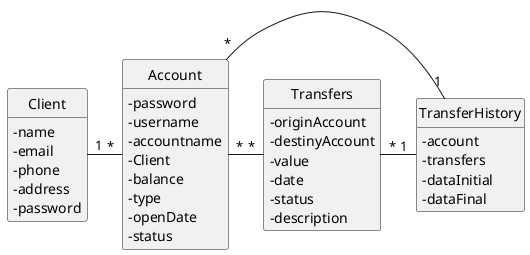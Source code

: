 @startuml DomainModel
'https://plantuml.com/class-diagram
skinparam classAttributeIconSize 0
hide circle
hide methods

class Client {
    - name
    - email 
    - phone
    - address
    - password
}

class Account {
    - password
    - username
    - accountname
    - Client
    - balance
    - type
    - openDate
    - status
}

class Transfers {
    - originAccount
    - destinyAccount
    - value
    - date
    - status
    - description
}

class TransferHistory {
    - account
    - transfers
    - dataInitial
    - dataFinal
}

Client "1"-"*" Account
Account "*"-"*" Transfers
Account "*"-"1" TransferHistory
Transfers "*"-"1" TransferHistory

@enduml
